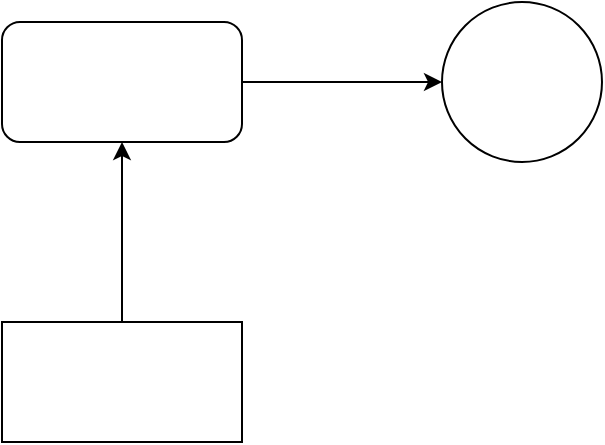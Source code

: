 <mxfile version="26.0.4">
  <diagram name="Page-1" id="78BUMUYpg_f4S7kpbqb0">
    <mxGraphModel dx="1312" dy="970" grid="1" gridSize="10" guides="1" tooltips="1" connect="1" arrows="1" fold="1" page="1" pageScale="1" pageWidth="850" pageHeight="1100" math="0" shadow="0">
      <root>
        <mxCell id="0" />
        <mxCell id="1" parent="0" />
        <mxCell id="NEn__SZ456mZgtd-KV4B-3" style="edgeStyle=orthogonalEdgeStyle;rounded=0;orthogonalLoop=1;jettySize=auto;html=1;exitX=0.5;exitY=0;exitDx=0;exitDy=0;entryX=0.5;entryY=1;entryDx=0;entryDy=0;" edge="1" parent="1" source="NEn__SZ456mZgtd-KV4B-1" target="NEn__SZ456mZgtd-KV4B-2">
          <mxGeometry relative="1" as="geometry">
            <mxPoint x="420" y="380" as="targetPoint" />
          </mxGeometry>
        </mxCell>
        <mxCell id="NEn__SZ456mZgtd-KV4B-1" value="" style="rounded=0;whiteSpace=wrap;html=1;" vertex="1" parent="1">
          <mxGeometry x="360" y="460" width="120" height="60" as="geometry" />
        </mxCell>
        <mxCell id="NEn__SZ456mZgtd-KV4B-6" value="" style="edgeStyle=orthogonalEdgeStyle;rounded=0;orthogonalLoop=1;jettySize=auto;html=1;" edge="1" parent="1" source="NEn__SZ456mZgtd-KV4B-2" target="NEn__SZ456mZgtd-KV4B-5">
          <mxGeometry relative="1" as="geometry" />
        </mxCell>
        <mxCell id="NEn__SZ456mZgtd-KV4B-2" value="" style="rounded=1;whiteSpace=wrap;html=1;" vertex="1" parent="1">
          <mxGeometry x="360" y="310" width="120" height="60" as="geometry" />
        </mxCell>
        <mxCell id="NEn__SZ456mZgtd-KV4B-5" value="" style="ellipse;whiteSpace=wrap;html=1;rounded=1;" vertex="1" parent="1">
          <mxGeometry x="580" y="300" width="80" height="80" as="geometry" />
        </mxCell>
      </root>
    </mxGraphModel>
  </diagram>
</mxfile>
